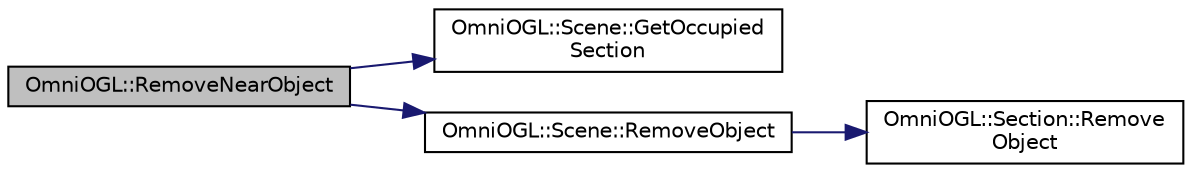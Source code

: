 digraph "OmniOGL::RemoveNearObject"
{
  edge [fontname="Helvetica",fontsize="10",labelfontname="Helvetica",labelfontsize="10"];
  node [fontname="Helvetica",fontsize="10",shape=record];
  rankdir="LR";
  Node1 [label="OmniOGL::RemoveNearObject",height=0.2,width=0.4,color="black", fillcolor="grey75", style="filled" fontcolor="black"];
  Node1 -> Node2 [color="midnightblue",fontsize="10",style="solid",fontname="Helvetica"];
  Node2 [label="OmniOGL::Scene::GetOccupied\lSection",height=0.2,width=0.4,color="black", fillcolor="white", style="filled",URL="$class_omni_o_g_l_1_1_scene.html#ad8fb0d536b837b12c42c51321392d249"];
  Node1 -> Node3 [color="midnightblue",fontsize="10",style="solid",fontname="Helvetica"];
  Node3 [label="OmniOGL::Scene::RemoveObject",height=0.2,width=0.4,color="black", fillcolor="white", style="filled",URL="$class_omni_o_g_l_1_1_scene.html#a398ce104a20c93f8d84abe95278a57a7"];
  Node3 -> Node4 [color="midnightblue",fontsize="10",style="solid",fontname="Helvetica"];
  Node4 [label="OmniOGL::Section::Remove\lObject",height=0.2,width=0.4,color="black", fillcolor="white", style="filled",URL="$class_omni_o_g_l_1_1_section.html#a9f755c95686affe3a1c2fa31e2d541fa"];
}

